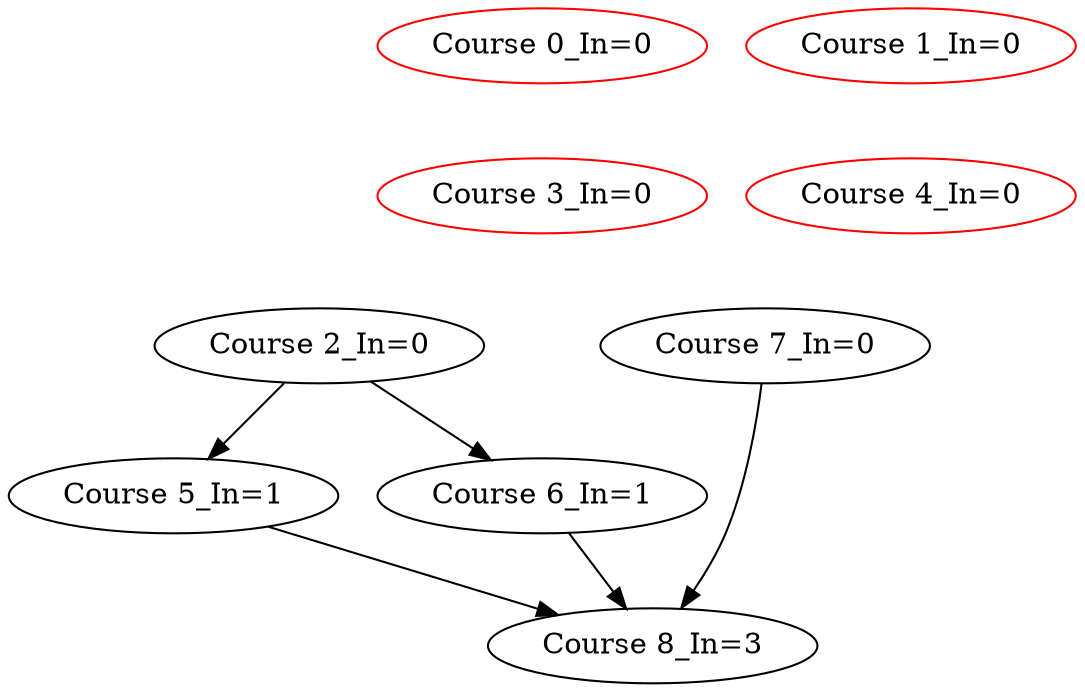 digraph TopologicalSort {
"Course 0_In=0" -> {"Course 2_In=0"} [style=invis]
"Course 0_In=0" -> {"Course 3_In=0"} [style=invis]
"Course 0_In=0" -> {"Course 4_In=0"} [style=invis]
"Course 1_In=0" -> {"Course 3_In=0"} [style=invis]
"Course 1_In=0" -> {"Course 4_In=0"} [style=invis]
"Course 2_In=0" -> {"Course 5_In=1"} 
"Course 2_In=0" -> {"Course 6_In=1"} 
"Course 3_In=0" -> {"Course 2_In=0"} [style=invis]
"Course 3_In=0" -> {"Course 6_In=1"} [style=invis]
"Course 3_In=0" -> {"Course 7_In=0"} [style=invis]
"Course 4_In=0" -> {"Course 7_In=0"} [style=invis]
"Course 4_In=0" -> {"Course 8_In=3"} [style=invis]
"Course 5_In=1" -> {"Course 8_In=3"} 
"Course 6_In=1" -> {"Course 8_In=3"} 
"Course 7_In=0" -> {"Course 8_In=3"} 
"Course 0_In=0" [color=red]
"Course 1_In=0" [color=red]
"Course 2_In=0"
"Course 3_In=0" [color=red]
"Course 4_In=0" [color=red]
"Course 5_In=1"
"Course 6_In=1"
"Course 7_In=0"
"Course 8_In=3"
}

